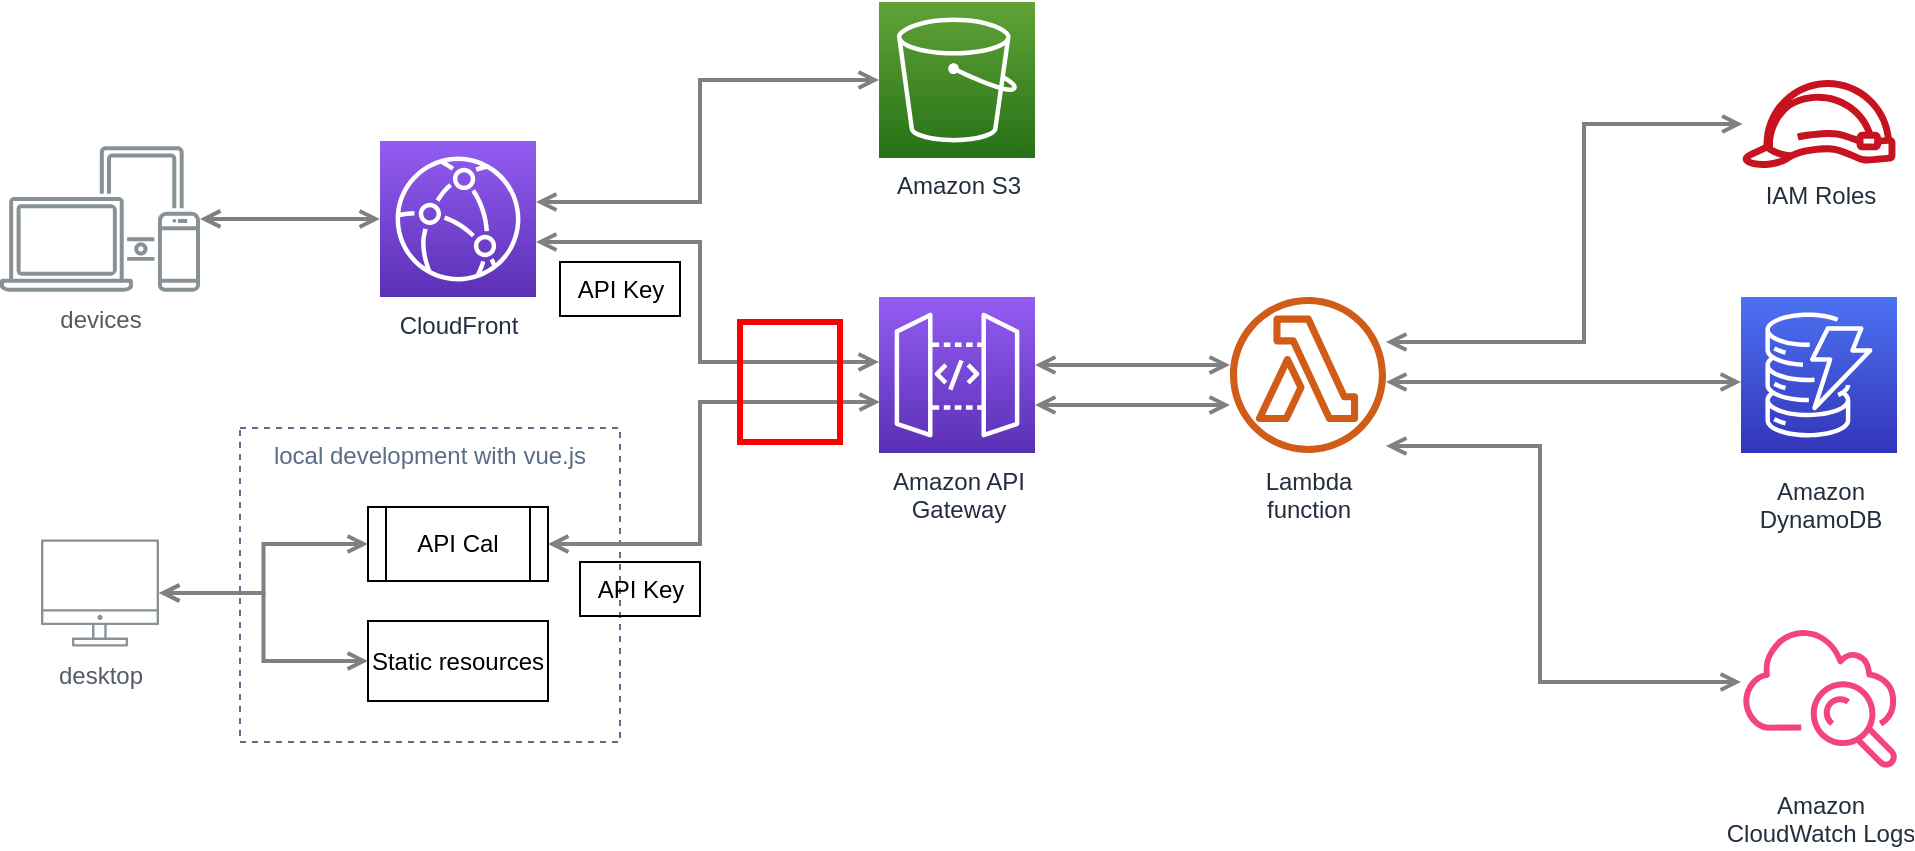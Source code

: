 <mxfile version="12.2.3" type="device" pages="1"><diagram id="Ht1M8jgEwFfnCIfOTk4-" name="Page-1"><mxGraphModel dx="829" dy="946" grid="1" gridSize="10" guides="1" tooltips="1" connect="1" arrows="1" fold="1" page="1" pageScale="1" pageWidth="1169" pageHeight="827" math="0" shadow="0"><root><mxCell id="0"/><mxCell id="1" parent="0"/><mxCell id="JaMihI6MYOoAUZnkywzr-14" value="local development with vue.js" style="fillColor=none;strokeColor=#5A6C86;dashed=1;verticalAlign=top;fontStyle=0;fontColor=#5A6C86;" vertex="1" parent="1"><mxGeometry x="180" y="413" width="190" height="157" as="geometry"/></mxCell><mxCell id="UEzPUAAOIrF-is8g5C7q-129" style="edgeStyle=orthogonalEdgeStyle;rounded=0;orthogonalLoop=1;jettySize=auto;html=1;startArrow=open;startFill=0;endArrow=open;endFill=0;strokeWidth=2;strokeColor=#808080;" parent="1" source="UEzPUAAOIrF-is8g5C7q-114" target="UEzPUAAOIrF-is8g5C7q-115" edge="1"><mxGeometry relative="1" as="geometry"><Array as="points"><mxPoint x="640.5" y="401.5"/><mxPoint x="640.5" y="401.5"/></Array></mxGeometry></mxCell><mxCell id="UEzPUAAOIrF-is8g5C7q-130" style="edgeStyle=orthogonalEdgeStyle;rounded=0;orthogonalLoop=1;jettySize=auto;html=1;startArrow=open;startFill=0;endArrow=open;endFill=0;strokeWidth=2;strokeColor=#808080;" parent="1" source="x20m5XFpPsHFsG21GQeb-1" target="UEzPUAAOIrF-is8g5C7q-116" edge="1"><mxGeometry relative="1" as="geometry"><Array as="points"><mxPoint x="410" y="300"/><mxPoint x="410" y="239"/></Array><mxPoint x="420" y="310" as="sourcePoint"/></mxGeometry></mxCell><mxCell id="UEzPUAAOIrF-is8g5C7q-132" style="edgeStyle=orthogonalEdgeStyle;rounded=0;orthogonalLoop=1;jettySize=auto;html=1;startArrow=open;startFill=0;endArrow=open;endFill=0;strokeWidth=2;strokeColor=#808080;" parent="1" source="UEzPUAAOIrF-is8g5C7q-115" target="UEzPUAAOIrF-is8g5C7q-119" edge="1"><mxGeometry relative="1" as="geometry"><Array as="points"><mxPoint x="850" y="390"/><mxPoint x="850" y="390"/></Array></mxGeometry></mxCell><mxCell id="UEzPUAAOIrF-is8g5C7q-135" style="edgeStyle=orthogonalEdgeStyle;rounded=0;orthogonalLoop=1;jettySize=auto;html=1;startArrow=open;startFill=0;endArrow=open;endFill=0;strokeWidth=2;strokeColor=#808080;" parent="1" source="UEzPUAAOIrF-is8g5C7q-115" target="UEzPUAAOIrF-is8g5C7q-122" edge="1"><mxGeometry relative="1" as="geometry"><Array as="points"><mxPoint x="852" y="370"/><mxPoint x="852" y="261"/></Array></mxGeometry></mxCell><mxCell id="UEzPUAAOIrF-is8g5C7q-136" style="edgeStyle=orthogonalEdgeStyle;rounded=0;orthogonalLoop=1;jettySize=auto;html=1;startArrow=open;startFill=0;endArrow=open;endFill=0;strokeWidth=2;strokeColor=#808080;" parent="1" source="UEzPUAAOIrF-is8g5C7q-115" target="UEzPUAAOIrF-is8g5C7q-123" edge="1"><mxGeometry relative="1" as="geometry"><Array as="points"><mxPoint x="830" y="422"/><mxPoint x="830" y="540"/></Array></mxGeometry></mxCell><mxCell id="UEzPUAAOIrF-is8g5C7q-142" style="edgeStyle=orthogonalEdgeStyle;rounded=0;orthogonalLoop=1;jettySize=auto;html=1;startArrow=open;startFill=0;endArrow=open;endFill=0;strokeWidth=2;strokeColor=#808080;" parent="1" source="UEzPUAAOIrF-is8g5C7q-114" target="UEzPUAAOIrF-is8g5C7q-115" edge="1"><mxGeometry relative="1" as="geometry"><mxPoint x="587.5" y="396.5" as="sourcePoint"/><mxPoint x="720.5" y="396.5" as="targetPoint"/><Array as="points"><mxPoint x="640.5" y="381.5"/><mxPoint x="640.5" y="381.5"/></Array></mxGeometry></mxCell><mxCell id="UEzPUAAOIrF-is8g5C7q-114" value="Amazon API&lt;br&gt;Gateway&lt;br&gt;" style="outlineConnect=0;fontColor=#232F3E;gradientColor=#945DF2;gradientDirection=north;fillColor=#5A30B5;strokeColor=#ffffff;dashed=0;verticalLabelPosition=bottom;verticalAlign=top;align=center;html=1;fontSize=12;fontStyle=0;aspect=fixed;shape=mxgraph.aws4.resourceIcon;resIcon=mxgraph.aws4.api_gateway;labelBackgroundColor=#ffffff;" parent="1" vertex="1"><mxGeometry x="499.5" y="347.5" width="78" height="78" as="geometry"/></mxCell><mxCell id="UEzPUAAOIrF-is8g5C7q-115" value="Lambda&lt;br&gt;function" style="outlineConnect=0;fontColor=#232F3E;gradientColor=none;fillColor=#D05C17;strokeColor=none;dashed=0;verticalLabelPosition=bottom;verticalAlign=top;align=center;html=1;fontSize=12;fontStyle=0;aspect=fixed;pointerEvents=1;shape=mxgraph.aws4.lambda_function;labelBackgroundColor=#ffffff;" parent="1" vertex="1"><mxGeometry x="675" y="347.5" width="78" height="78" as="geometry"/></mxCell><mxCell id="UEzPUAAOIrF-is8g5C7q-116" value="Amazon S3" style="outlineConnect=0;fontColor=#232F3E;gradientColor=#60A337;gradientDirection=north;fillColor=#277116;strokeColor=#ffffff;dashed=0;verticalLabelPosition=bottom;verticalAlign=top;align=center;html=1;fontSize=12;fontStyle=0;aspect=fixed;shape=mxgraph.aws4.resourceIcon;resIcon=mxgraph.aws4.s3;labelBackgroundColor=#ffffff;" parent="1" vertex="1"><mxGeometry x="499.5" y="200" width="78" height="78" as="geometry"/></mxCell><mxCell id="UEzPUAAOIrF-is8g5C7q-119" value="Amazon&lt;br&gt;DynamoDB&lt;br&gt;" style="outlineConnect=0;fontColor=#232F3E;gradientColor=#4D72F3;gradientDirection=north;fillColor=#3334B9;strokeColor=#ffffff;dashed=0;verticalLabelPosition=bottom;verticalAlign=top;align=center;html=1;fontSize=12;fontStyle=0;aspect=fixed;shape=mxgraph.aws4.resourceIcon;resIcon=mxgraph.aws4.dynamodb;labelBackgroundColor=#ffffff;spacingTop=5;" parent="1" vertex="1"><mxGeometry x="930.5" y="347.5" width="78" height="78" as="geometry"/></mxCell><mxCell id="UEzPUAAOIrF-is8g5C7q-122" value="IAM Roles" style="outlineConnect=0;fontColor=#232F3E;gradientColor=none;fillColor=#C7131F;strokeColor=none;dashed=0;verticalLabelPosition=bottom;verticalAlign=top;align=center;html=1;fontSize=12;fontStyle=0;aspect=fixed;pointerEvents=1;shape=mxgraph.aws4.role;labelBackgroundColor=#ffffff;" parent="1" vertex="1"><mxGeometry x="930.5" y="239" width="78" height="44" as="geometry"/></mxCell><mxCell id="UEzPUAAOIrF-is8g5C7q-123" value="Amazon&lt;br&gt;CloudWatch Logs&lt;br&gt;" style="outlineConnect=0;fontColor=#232F3E;gradientColor=none;gradientDirection=north;fillColor=#F34482;strokeColor=none;dashed=0;verticalLabelPosition=bottom;verticalAlign=top;align=center;html=1;fontSize=12;fontStyle=0;aspect=fixed;shape=mxgraph.aws4.cloudwatch;labelBackgroundColor=#ffffff;" parent="1" vertex="1"><mxGeometry x="930.5" y="509.5" width="78" height="78" as="geometry"/></mxCell><mxCell id="x20m5XFpPsHFsG21GQeb-1" value="&lt;div&gt;CloudFront&lt;/div&gt;" style="outlineConnect=0;fontColor=#232F3E;gradientColor=#945DF2;gradientDirection=north;fillColor=#5A30B5;strokeColor=#ffffff;dashed=0;verticalLabelPosition=bottom;verticalAlign=top;align=center;html=1;fontSize=12;fontStyle=0;aspect=fixed;shape=mxgraph.aws4.resourceIcon;resIcon=mxgraph.aws4.cloudfront;" parent="1" vertex="1"><mxGeometry x="250" y="269.5" width="78" height="78" as="geometry"/></mxCell><mxCell id="x20m5XFpPsHFsG21GQeb-4" value="" style="edgeStyle=orthogonalEdgeStyle;html=1;endArrow=classic;elbow=vertical;startArrow=classic;startFill=1;endFill=1;strokeColor=none;rounded=0;strokeWidth=2;" parent="1" source="x20m5XFpPsHFsG21GQeb-6" target="UEzPUAAOIrF-is8g5C7q-114" edge="1"><mxGeometry width="100" relative="1" as="geometry"><mxPoint x="300" y="900" as="sourcePoint"/><mxPoint x="400" y="900" as="targetPoint"/><Array as="points"><mxPoint x="444" y="340"/><mxPoint x="444" y="387"/></Array></mxGeometry></mxCell><mxCell id="x20m5XFpPsHFsG21GQeb-5" style="edgeStyle=orthogonalEdgeStyle;rounded=0;orthogonalLoop=1;jettySize=auto;html=1;startArrow=open;startFill=0;endArrow=open;endFill=0;strokeWidth=2;strokeColor=#808080;" parent="1" source="x20m5XFpPsHFsG21GQeb-1" target="UEzPUAAOIrF-is8g5C7q-114" edge="1"><mxGeometry relative="1" as="geometry"><Array as="points"><mxPoint x="410" y="320"/><mxPoint x="410" y="380"/></Array><mxPoint x="330" y="350" as="sourcePoint"/><mxPoint x="509.5" y="249" as="targetPoint"/></mxGeometry></mxCell><mxCell id="JaMihI6MYOoAUZnkywzr-2" value="devices" style="outlineConnect=0;gradientColor=none;fontColor=#545B64;strokeColor=none;fillColor=#879196;dashed=0;verticalLabelPosition=bottom;verticalAlign=top;align=center;html=1;fontSize=12;fontStyle=0;aspect=fixed;shape=mxgraph.aws4.illustration_devices;pointerEvents=1" vertex="1" parent="1"><mxGeometry x="60" y="272" width="100" height="73" as="geometry"/></mxCell><mxCell id="JaMihI6MYOoAUZnkywzr-4" style="edgeStyle=orthogonalEdgeStyle;rounded=0;orthogonalLoop=1;jettySize=auto;html=1;startArrow=open;startFill=0;endArrow=open;endFill=0;strokeWidth=2;strokeColor=#808080;" edge="1" parent="1" source="JaMihI6MYOoAUZnkywzr-2" target="x20m5XFpPsHFsG21GQeb-1"><mxGeometry relative="1" as="geometry"><mxPoint x="160" y="309" as="sourcePoint"/><mxPoint x="220" y="490" as="targetPoint"/></mxGeometry></mxCell><mxCell id="x20m5XFpPsHFsG21GQeb-6" value="API Key" style="text;html=1;align=center;verticalAlign=middle;rounded=0;strokeColor=#000000;" parent="1" vertex="1"><mxGeometry x="340" y="330" width="60" height="27" as="geometry"/></mxCell><mxCell id="JaMihI6MYOoAUZnkywzr-6" value="" style="edgeStyle=orthogonalEdgeStyle;html=1;endArrow=classic;elbow=vertical;startArrow=classic;startFill=1;endFill=1;strokeColor=none;rounded=0;strokeWidth=2;" edge="1" parent="1" source="x20m5XFpPsHFsG21GQeb-1" target="x20m5XFpPsHFsG21GQeb-6"><mxGeometry width="100" relative="1" as="geometry"><mxPoint x="328" y="339.571" as="sourcePoint"/><mxPoint x="499.5" y="386.714" as="targetPoint"/><Array as="points"/></mxGeometry></mxCell><mxCell id="JaMihI6MYOoAUZnkywzr-7" style="edgeStyle=orthogonalEdgeStyle;rounded=0;orthogonalLoop=1;jettySize=auto;html=1;startArrow=open;startFill=0;endArrow=open;endFill=0;strokeWidth=2;strokeColor=#808080;entryX=0.006;entryY=0.673;entryDx=0;entryDy=0;entryPerimeter=0;exitX=1;exitY=0.5;exitDx=0;exitDy=0;" edge="1" parent="1" source="JaMihI6MYOoAUZnkywzr-15" target="UEzPUAAOIrF-is8g5C7q-114"><mxGeometry relative="1" as="geometry"><Array as="points"><mxPoint x="410" y="471"/><mxPoint x="410" y="400"/></Array><mxPoint x="400" y="480" as="sourcePoint"/><mxPoint x="500" y="390" as="targetPoint"/></mxGeometry></mxCell><mxCell id="JaMihI6MYOoAUZnkywzr-8" value="API Key" style="text;html=1;align=center;verticalAlign=middle;rounded=0;strokeColor=#000000;" vertex="1" parent="1"><mxGeometry x="350" y="480" width="60" height="27" as="geometry"/></mxCell><mxCell id="JaMihI6MYOoAUZnkywzr-15" value="API Cal" style="shape=process;whiteSpace=wrap;html=1;backgroundOutline=1;gradientColor=none;" vertex="1" parent="1"><mxGeometry x="244" y="452.5" width="90" height="37" as="geometry"/></mxCell><mxCell id="JaMihI6MYOoAUZnkywzr-16" value="Static resources" style="rounded=0;whiteSpace=wrap;html=1;gradientColor=none;" vertex="1" parent="1"><mxGeometry x="244" y="509.5" width="90" height="40" as="geometry"/></mxCell><mxCell id="JaMihI6MYOoAUZnkywzr-17" value="desktop" style="outlineConnect=0;gradientColor=none;fontColor=#545B64;strokeColor=none;fillColor=#879196;dashed=0;verticalLabelPosition=bottom;verticalAlign=top;align=center;html=1;fontSize=12;fontStyle=0;aspect=fixed;shape=mxgraph.aws4.illustration_desktop;pointerEvents=1" vertex="1" parent="1"><mxGeometry x="80.5" y="468.5" width="59" height="54" as="geometry"/></mxCell><mxCell id="JaMihI6MYOoAUZnkywzr-18" style="edgeStyle=orthogonalEdgeStyle;rounded=0;orthogonalLoop=1;jettySize=auto;html=1;startArrow=open;startFill=0;endArrow=open;endFill=0;strokeWidth=2;strokeColor=#808080;entryX=0;entryY=0.5;entryDx=0;entryDy=0;" edge="1" parent="1" source="JaMihI6MYOoAUZnkywzr-17" target="JaMihI6MYOoAUZnkywzr-15"><mxGeometry relative="1" as="geometry"><mxPoint x="170" y="319" as="sourcePoint"/><mxPoint x="200" y="496" as="targetPoint"/></mxGeometry></mxCell><mxCell id="JaMihI6MYOoAUZnkywzr-19" style="edgeStyle=orthogonalEdgeStyle;rounded=0;orthogonalLoop=1;jettySize=auto;html=1;startArrow=open;startFill=0;endArrow=open;endFill=0;strokeWidth=2;strokeColor=#808080;entryX=0;entryY=0.5;entryDx=0;entryDy=0;" edge="1" parent="1" source="JaMihI6MYOoAUZnkywzr-17" target="JaMihI6MYOoAUZnkywzr-16"><mxGeometry relative="1" as="geometry"><mxPoint x="149.5" y="506" as="sourcePoint"/><mxPoint x="254" y="481" as="targetPoint"/></mxGeometry></mxCell><mxCell id="JaMihI6MYOoAUZnkywzr-20" value="Notice obj layer" parent="0"/><mxCell id="JaMihI6MYOoAUZnkywzr-21" value="" style="rounded=0;whiteSpace=wrap;html=1;gradientColor=none;fillColor=none;strokeColor=#FF0000;strokeWidth=3;perimeterSpacing=0;" vertex="1" parent="JaMihI6MYOoAUZnkywzr-20"><mxGeometry x="430" y="360" width="50" height="60" as="geometry"/></mxCell></root></mxGraphModel></diagram></mxfile>